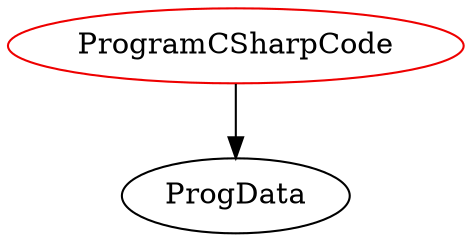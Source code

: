 digraph programcsharpcode{
ProgramCSharpCode -> ProgData;
ProgramCSharpCode	[shape=oval, color=red2, label="ProgramCSharpCode"];
}
